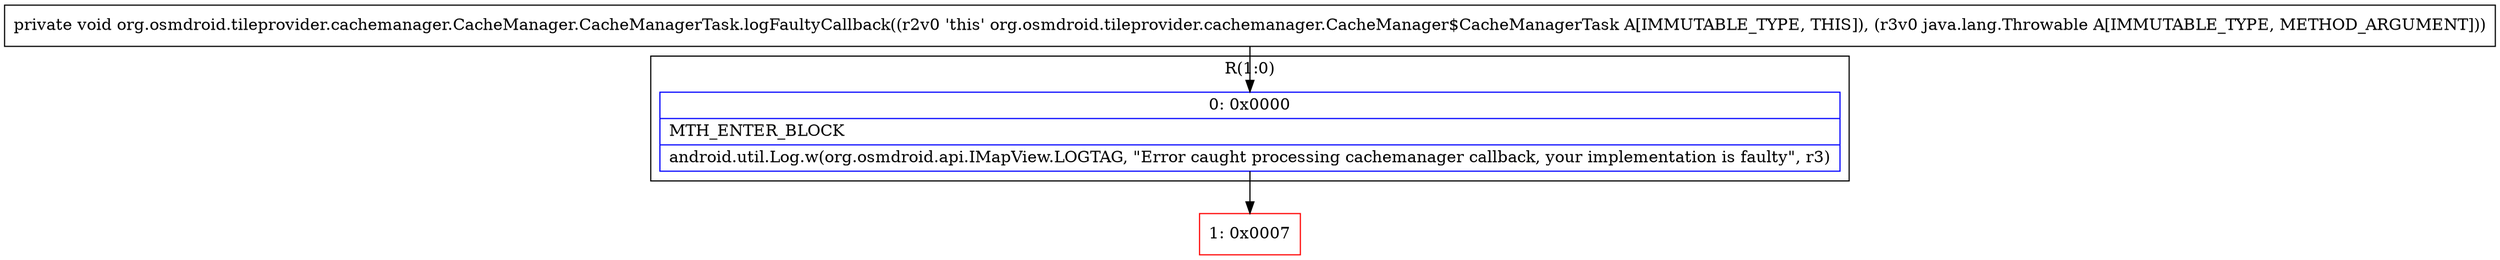 digraph "CFG fororg.osmdroid.tileprovider.cachemanager.CacheManager.CacheManagerTask.logFaultyCallback(Ljava\/lang\/Throwable;)V" {
subgraph cluster_Region_1462350974 {
label = "R(1:0)";
node [shape=record,color=blue];
Node_0 [shape=record,label="{0\:\ 0x0000|MTH_ENTER_BLOCK\l|android.util.Log.w(org.osmdroid.api.IMapView.LOGTAG, \"Error caught processing cachemanager callback, your implementation is faulty\", r3)\l}"];
}
Node_1 [shape=record,color=red,label="{1\:\ 0x0007}"];
MethodNode[shape=record,label="{private void org.osmdroid.tileprovider.cachemanager.CacheManager.CacheManagerTask.logFaultyCallback((r2v0 'this' org.osmdroid.tileprovider.cachemanager.CacheManager$CacheManagerTask A[IMMUTABLE_TYPE, THIS]), (r3v0 java.lang.Throwable A[IMMUTABLE_TYPE, METHOD_ARGUMENT])) }"];
MethodNode -> Node_0;
Node_0 -> Node_1;
}

